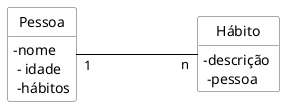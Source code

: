 @startuml mod02ima02
hide circle
hide methods
hide empty members

skinparam class {
    BackgroundColor White
    ArrowColor Black
    BorderColor #505050
}
skinparam classAttributeIconSize 0
class "Pessoa" as pe
class "Hábito" as ha
pe : - nome \n - idade \n -hábitos
ha : -descrição \n -pessoa
left to right direction
pe"1" --- "n"ha
@enduml